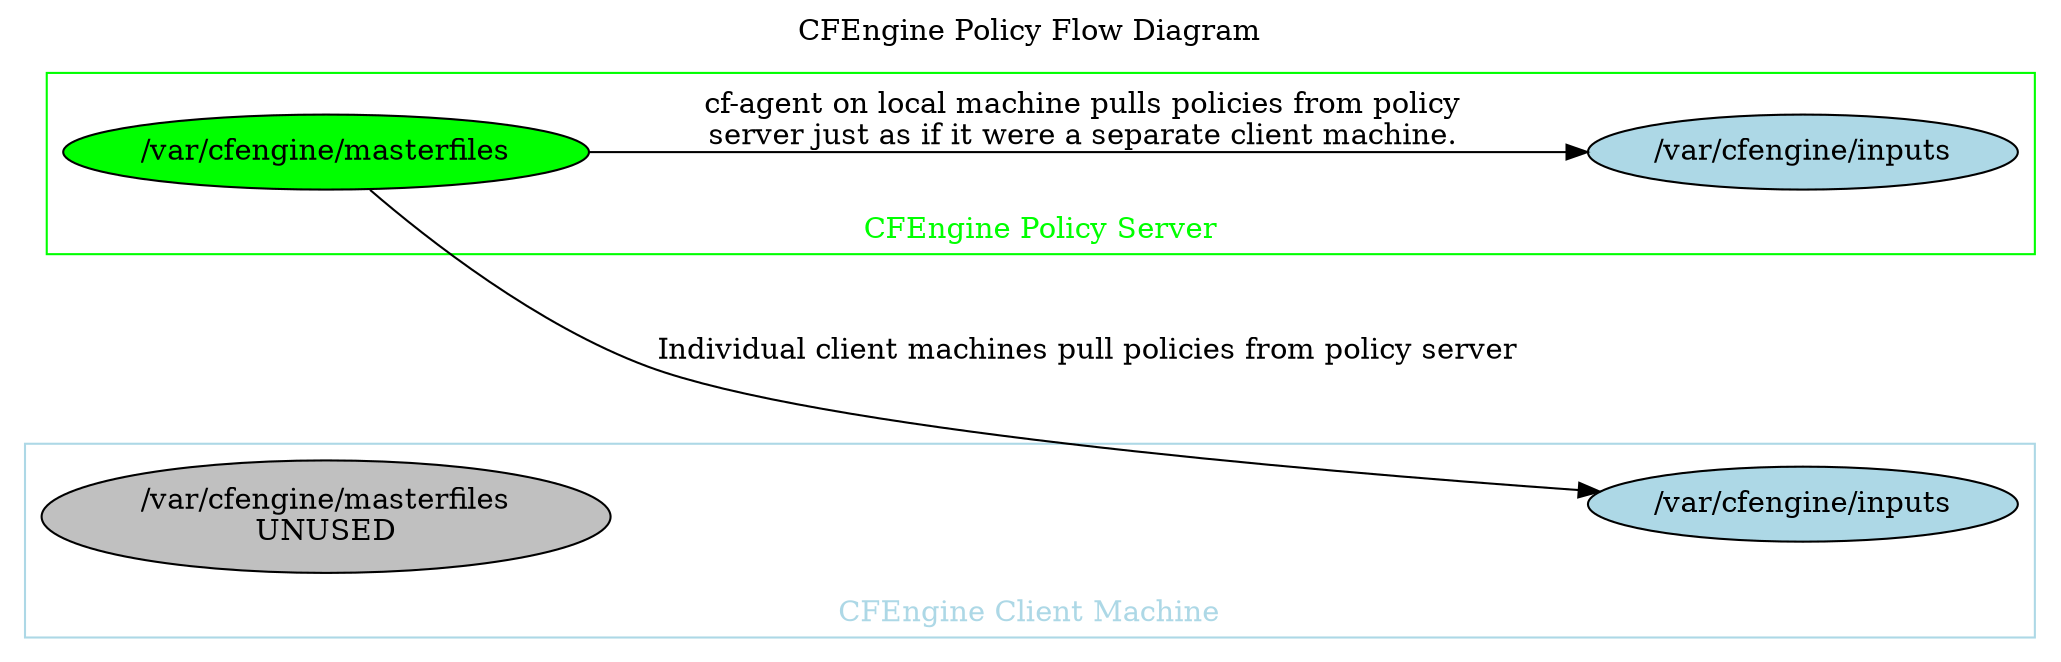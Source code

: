 digraph cfengine_policy_flow {
	graph [bb="0,0,787,310",
		label="CFEngine Policy Flow Diagram",
		labelloc=t,
		lheight=0.21,
		lp="393.5,298.5",
		lwidth=2.46,
		rankdir=LR
	];
	node [label="\N"];
	subgraph cluster_0 {
		graph [bb="17,192,779,279",
			color=green,
			fontcolor=green,
			label="CFEngine Policy Server",
			labelloc=b,
			lheight=0.21,
			lp="398,203.5",
			lwidth=1.85,
			rank=same
		];
		node [style=filled];
		policy_masterfiles		 [fillcolor=green,
			height=0.5,
			label="/var/cfengine/masterfiles",
			pos="124,241",
			style=filled,
			width=2.7442];
		policy_inputs		 [fillcolor=lightblue,
			height=0.5,
			label="/var/cfengine/inputs",
			pos="690,241",
			style=filled,
			width=2.2567];
		policy_masterfiles -> policy_inputs		 [label="cf-agent on local machine pulls policies from policy\rserver just as if it were a separate client machine.",
			lp="413,256",
			pos="e,608.65,241 222.92,241 328.7,241 495.85,241 598.6,241"];
	}
	subgraph cluster_1 {
		graph [bb="594,109,787,184",
			lheight=0.21,
			lp="690.5,172.5",
			lwidth=2.46,
			style=invis
		];
		node [style=invis];
		invis_node		 [height=0.5,
			pos="690,135",
			style=invis,
			width=1.3721];
	}
	subgraph cluster_2 {
		graph [bb="8,8,779,101",
			color=lightblue,
			fontcolor=lightblue,
			label="CFEngine Client Machine",
			labelloc=b,
			lheight=0.21,
			lp="393.5,19.5",
			lwidth=2.00,
			rank=same
		];
		node [style=filled];
		client_masterfiles		 [fillcolor=gray,
			height=0.74639,
			label="/var/cfengine/masterfiles\rUNUSED",
			pos="124,66",
			style=filled,
			width=2.9856];
		client_inputs		 [fillcolor=lightblue,
			height=0.5,
			label="/var/cfengine/inputs",
			pos="690,72",
			style=filled,
			width=2.2567];
		client_masterfiles -> client_inputs		 [pos="e,608.57,71.144 231.42,67.132 337.43,68.26 498.43,69.973 598.48,71.037",
			style=invis];
	}
	policy_masterfiles -> invis_node	 [pos="e,645.79,143.12 193.31,228.16 307.13,206.77 533.18,164.28 635.94,144.97",
		style=invis];
	policy_masterfiles -> client_inputs	 [label=" Individual client machines pull policies from policy server",
		lp="413,146.5",
		pos="e,614.01,78.633 140.79,223.2 162.76,199.72 204.95,159.01 250,139 311.75,111.58 494.74,90.297 604,79.604"];
}
